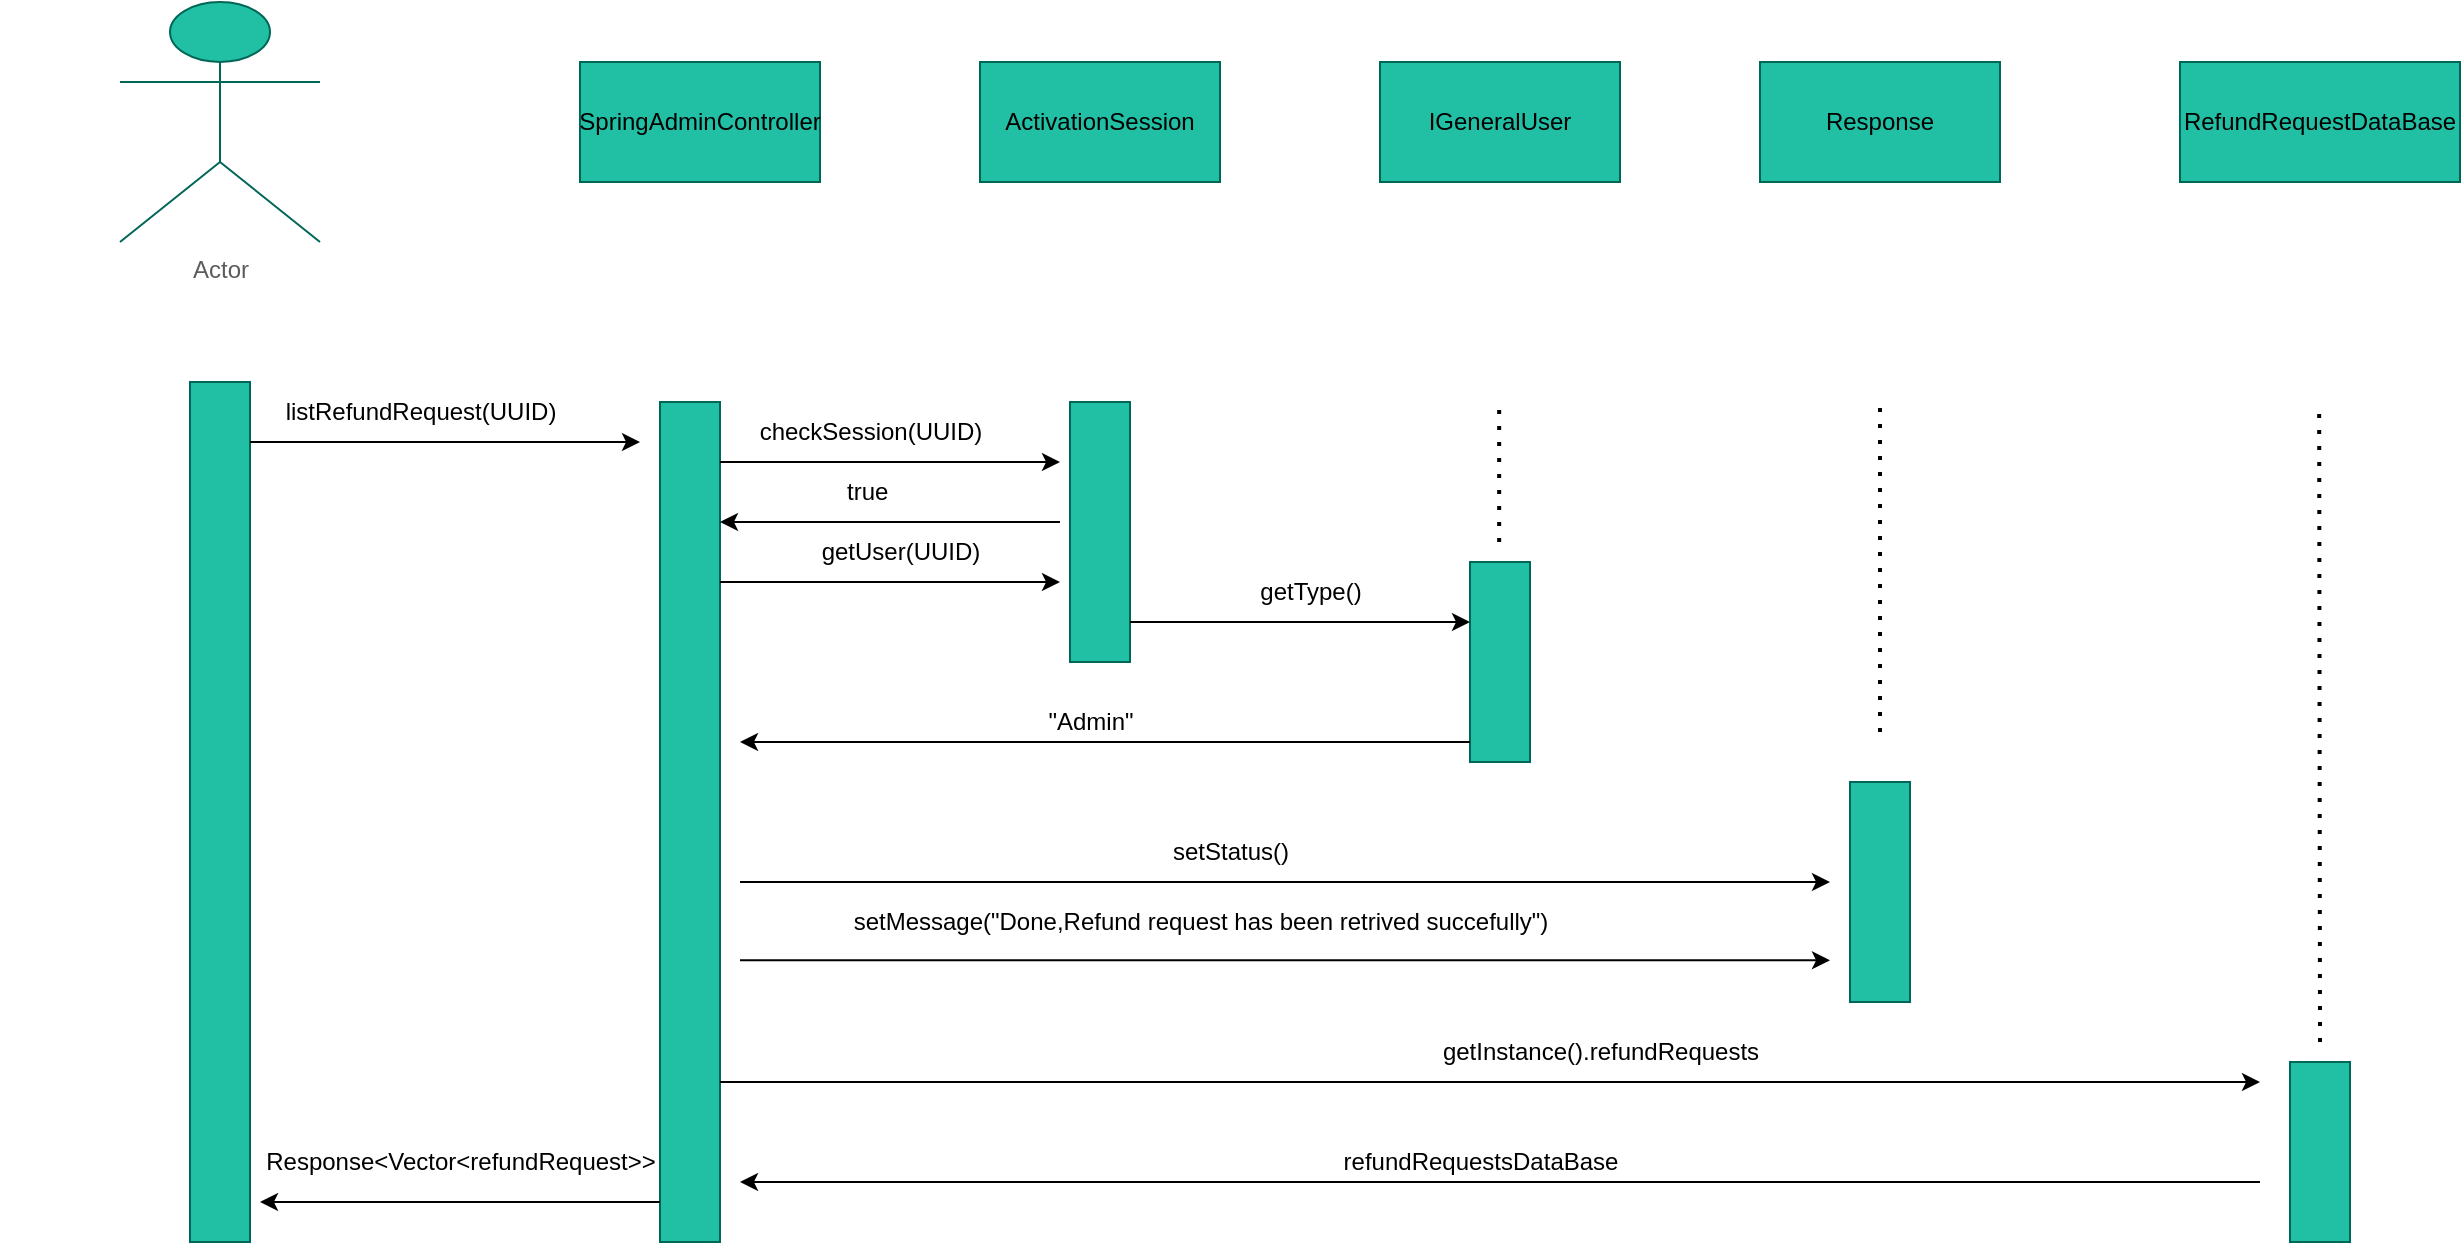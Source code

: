 <mxfile version="20.7.4" type="device"><diagram id="FfQxR0INeQiLCHFRUrtH" name="Page-1"><mxGraphModel dx="1373" dy="716" grid="1" gridSize="10" guides="1" tooltips="1" connect="1" arrows="1" fold="1" page="1" pageScale="1" pageWidth="1920" pageHeight="1200" math="0" shadow="0"><root><mxCell id="0"/><mxCell id="1" parent="0"/><mxCell id="WM7LNKBgAcWTrRx-BZi8-1" value="Actor" style="shape=umlActor;verticalLabelPosition=bottom;verticalAlign=top;html=1;labelBackgroundColor=none;fillColor=#21C0A5;strokeColor=#006658;fontColor=#5C5C5C;rounded=0;" vertex="1" parent="1"><mxGeometry x="80" y="70" width="100" height="120" as="geometry"/></mxCell><mxCell id="WM7LNKBgAcWTrRx-BZi8-2" value="&lt;font color=&quot;#000000&quot;&gt;RefundRequestDataBase&lt;/font&gt;" style="rounded=0;whiteSpace=wrap;html=1;labelBackgroundColor=none;fillColor=#21C0A5;strokeColor=#006658;fontColor=#5C5C5C;" vertex="1" parent="1"><mxGeometry x="1110" y="100" width="140" height="60" as="geometry"/></mxCell><mxCell id="WM7LNKBgAcWTrRx-BZi8-3" value="&lt;font color=&quot;#000000&quot;&gt;ActivationSession&lt;/font&gt;" style="rounded=0;whiteSpace=wrap;html=1;labelBackgroundColor=none;fillColor=#21C0A5;strokeColor=#006658;fontColor=#5C5C5C;" vertex="1" parent="1"><mxGeometry x="510" y="100" width="120" height="60" as="geometry"/></mxCell><mxCell id="WM7LNKBgAcWTrRx-BZi8-11" value="&lt;font color=&quot;#000000&quot;&gt;IGeneralUser&lt;/font&gt;" style="rounded=0;whiteSpace=wrap;html=1;labelBackgroundColor=none;fillColor=#21C0A5;strokeColor=#006658;fontColor=#5C5C5C;" vertex="1" parent="1"><mxGeometry x="710" y="100" width="120" height="60" as="geometry"/></mxCell><mxCell id="WM7LNKBgAcWTrRx-BZi8-12" value="&lt;font color=&quot;#000000&quot;&gt;Response&lt;/font&gt;" style="rounded=0;whiteSpace=wrap;html=1;labelBackgroundColor=none;fillColor=#21C0A5;strokeColor=#006658;fontColor=#5C5C5C;" vertex="1" parent="1"><mxGeometry x="900" y="100" width="120" height="60" as="geometry"/></mxCell><mxCell id="WM7LNKBgAcWTrRx-BZi8-13" value="&lt;font color=&quot;#000000&quot;&gt;SpringAdminController&lt;/font&gt;" style="rounded=0;whiteSpace=wrap;html=1;labelBackgroundColor=none;fillColor=#21C0A5;strokeColor=#006658;fontColor=#5C5C5C;" vertex="1" parent="1"><mxGeometry x="310" y="100" width="120" height="60" as="geometry"/></mxCell><mxCell id="WM7LNKBgAcWTrRx-BZi8-15" value="" style="rounded=0;whiteSpace=wrap;html=1;labelBackgroundColor=none;fillColor=#21C0A5;strokeColor=#006658;fontColor=#5C5C5C;" vertex="1" parent="1"><mxGeometry x="115" y="260" width="30" height="430" as="geometry"/></mxCell><mxCell id="WM7LNKBgAcWTrRx-BZi8-16" value="" style="endArrow=none;dashed=1;html=1;dashPattern=1 3;strokeWidth=2;rounded=0;strokeColor=#006658;fontColor=#5C5C5C;fillColor=#21C0A5;" edge="1" parent="1"><mxGeometry width="50" height="50" relative="1" as="geometry"><mxPoint x="364.58" y="520" as="sourcePoint"/><mxPoint x="364.58" y="380" as="targetPoint"/></mxGeometry></mxCell><mxCell id="WM7LNKBgAcWTrRx-BZi8-18" value="" style="endArrow=classic;html=1;rounded=0;fontColor=#000000;" edge="1" parent="1"><mxGeometry width="50" height="50" relative="1" as="geometry"><mxPoint x="145" y="290" as="sourcePoint"/><mxPoint x="340" y="290" as="targetPoint"/></mxGeometry></mxCell><mxCell id="WM7LNKBgAcWTrRx-BZi8-19" value="" style="rounded=0;whiteSpace=wrap;html=1;labelBackgroundColor=none;fillColor=#21C0A5;strokeColor=#006658;fontColor=#5C5C5C;" vertex="1" parent="1"><mxGeometry x="350" y="270" width="30" height="420" as="geometry"/></mxCell><mxCell id="WM7LNKBgAcWTrRx-BZi8-20" value="listRefundRequest(UUID)" style="text;html=1;align=center;verticalAlign=middle;resizable=0;points=[];autosize=1;strokeColor=none;fillColor=none;fontColor=#000000;" vertex="1" parent="1"><mxGeometry x="150" y="260" width="160" height="30" as="geometry"/></mxCell><mxCell id="WM7LNKBgAcWTrRx-BZi8-21" value="" style="endArrow=classic;html=1;rounded=0;fontColor=#000000;" edge="1" parent="1"><mxGeometry width="50" height="50" relative="1" as="geometry"><mxPoint x="380" y="300.0" as="sourcePoint"/><mxPoint x="550" y="300" as="targetPoint"/></mxGeometry></mxCell><mxCell id="WM7LNKBgAcWTrRx-BZi8-22" value="checkSession(UUID)" style="text;html=1;align=center;verticalAlign=middle;resizable=0;points=[];autosize=1;strokeColor=none;fillColor=none;fontColor=#000000;" vertex="1" parent="1"><mxGeometry x="390" y="270" width="130" height="30" as="geometry"/></mxCell><mxCell id="WM7LNKBgAcWTrRx-BZi8-25" value="" style="rounded=0;whiteSpace=wrap;html=1;labelBackgroundColor=none;fillColor=#21C0A5;strokeColor=#006658;fontColor=#5C5C5C;" vertex="1" parent="1"><mxGeometry x="555" y="270" width="30" height="130" as="geometry"/></mxCell><mxCell id="WM7LNKBgAcWTrRx-BZi8-28" value="" style="endArrow=classic;html=1;rounded=0;fontColor=#000000;" edge="1" parent="1"><mxGeometry width="50" height="50" relative="1" as="geometry"><mxPoint x="550" y="330" as="sourcePoint"/><mxPoint x="380" y="330.0" as="targetPoint"/></mxGeometry></mxCell><mxCell id="WM7LNKBgAcWTrRx-BZi8-29" value="true&amp;nbsp;" style="text;html=1;align=center;verticalAlign=middle;resizable=0;points=[];autosize=1;strokeColor=none;fillColor=none;fontColor=#000000;" vertex="1" parent="1"><mxGeometry x="430" y="300" width="50" height="30" as="geometry"/></mxCell><mxCell id="WM7LNKBgAcWTrRx-BZi8-30" value="" style="endArrow=classic;html=1;rounded=0;fontColor=#000000;" edge="1" parent="1"><mxGeometry width="50" height="50" relative="1" as="geometry"><mxPoint x="380" y="360.0" as="sourcePoint"/><mxPoint x="550" y="360.0" as="targetPoint"/></mxGeometry></mxCell><mxCell id="WM7LNKBgAcWTrRx-BZi8-31" value="getUser(UUID)" style="text;html=1;align=center;verticalAlign=middle;resizable=0;points=[];autosize=1;strokeColor=none;fillColor=none;fontColor=#000000;" vertex="1" parent="1"><mxGeometry x="420" y="330" width="100" height="30" as="geometry"/></mxCell><mxCell id="WM7LNKBgAcWTrRx-BZi8-33" value="" style="rounded=0;whiteSpace=wrap;html=1;labelBackgroundColor=none;fillColor=#21C0A5;strokeColor=#006658;fontColor=#5C5C5C;" vertex="1" parent="1"><mxGeometry x="755" y="350" width="30" height="100" as="geometry"/></mxCell><mxCell id="WM7LNKBgAcWTrRx-BZi8-34" value="" style="endArrow=classic;html=1;rounded=0;fontColor=#000000;" edge="1" parent="1"><mxGeometry width="50" height="50" relative="1" as="geometry"><mxPoint x="585" y="380" as="sourcePoint"/><mxPoint x="755" y="380" as="targetPoint"/></mxGeometry></mxCell><mxCell id="WM7LNKBgAcWTrRx-BZi8-35" value="getType()" style="text;html=1;align=center;verticalAlign=middle;resizable=0;points=[];autosize=1;strokeColor=none;fillColor=none;fontColor=#000000;" vertex="1" parent="1"><mxGeometry x="640" y="350" width="70" height="30" as="geometry"/></mxCell><mxCell id="WM7LNKBgAcWTrRx-BZi8-38" value="" style="endArrow=classic;html=1;rounded=0;fontColor=#000000;" edge="1" parent="1"><mxGeometry width="50" height="50" relative="1" as="geometry"><mxPoint x="755" y="440" as="sourcePoint"/><mxPoint x="390" y="440" as="targetPoint"/></mxGeometry></mxCell><mxCell id="WM7LNKBgAcWTrRx-BZi8-39" value="&quot;Admin&quot;" style="text;html=1;align=center;verticalAlign=middle;resizable=0;points=[];autosize=1;strokeColor=none;fillColor=none;fontColor=#000000;" vertex="1" parent="1"><mxGeometry x="530" y="415" width="70" height="30" as="geometry"/></mxCell><mxCell id="WM7LNKBgAcWTrRx-BZi8-40" value="" style="endArrow=classic;html=1;rounded=0;fontColor=#000000;" edge="1" parent="1"><mxGeometry width="50" height="50" relative="1" as="geometry"><mxPoint x="390" y="510" as="sourcePoint"/><mxPoint x="935" y="510" as="targetPoint"/></mxGeometry></mxCell><mxCell id="WM7LNKBgAcWTrRx-BZi8-41" value="" style="rounded=0;whiteSpace=wrap;html=1;labelBackgroundColor=none;fillColor=#21C0A5;strokeColor=#006658;fontColor=#5C5C5C;" vertex="1" parent="1"><mxGeometry x="945" y="460" width="30" height="110" as="geometry"/></mxCell><mxCell id="WM7LNKBgAcWTrRx-BZi8-42" value="setStatus()" style="text;html=1;align=center;verticalAlign=middle;resizable=0;points=[];autosize=1;strokeColor=none;fillColor=none;fontColor=#000000;" vertex="1" parent="1"><mxGeometry x="595" y="480" width="80" height="30" as="geometry"/></mxCell><mxCell id="WM7LNKBgAcWTrRx-BZi8-43" value="" style="endArrow=classic;html=1;rounded=0;fontColor=#000000;" edge="1" parent="1"><mxGeometry width="50" height="50" relative="1" as="geometry"><mxPoint x="390" y="549.17" as="sourcePoint"/><mxPoint x="935" y="549.17" as="targetPoint"/></mxGeometry></mxCell><mxCell id="WM7LNKBgAcWTrRx-BZi8-44" value="setMessage(&quot;Done,Refund request has been retrived succefully&quot;)" style="text;html=1;align=center;verticalAlign=middle;resizable=0;points=[];autosize=1;strokeColor=none;fillColor=none;fontColor=#000000;" vertex="1" parent="1"><mxGeometry x="435" y="515" width="370" height="30" as="geometry"/></mxCell><mxCell id="WM7LNKBgAcWTrRx-BZi8-45" value="" style="endArrow=none;dashed=1;html=1;dashPattern=1 3;strokeWidth=2;rounded=0;fontColor=#000000;" edge="1" parent="1"><mxGeometry width="50" height="50" relative="1" as="geometry"><mxPoint x="769.58" y="340" as="sourcePoint"/><mxPoint x="769.58" y="270" as="targetPoint"/></mxGeometry></mxCell><mxCell id="WM7LNKBgAcWTrRx-BZi8-46" value="" style="endArrow=none;dashed=1;html=1;dashPattern=1 3;strokeWidth=2;rounded=0;fontColor=#000000;" edge="1" parent="1"><mxGeometry x="-1" y="-191" width="50" height="50" relative="1" as="geometry"><mxPoint x="960.0" y="435" as="sourcePoint"/><mxPoint x="960" y="270" as="targetPoint"/><mxPoint x="-1" y="10" as="offset"/></mxGeometry></mxCell><mxCell id="WM7LNKBgAcWTrRx-BZi8-48" value="" style="endArrow=classic;html=1;rounded=0;fontColor=#000000;" edge="1" parent="1"><mxGeometry width="50" height="50" relative="1" as="geometry"><mxPoint x="380" y="610.0" as="sourcePoint"/><mxPoint x="1150" y="610" as="targetPoint"/></mxGeometry></mxCell><mxCell id="WM7LNKBgAcWTrRx-BZi8-49" value="getInstance().refundRequests" style="text;html=1;align=center;verticalAlign=middle;resizable=0;points=[];autosize=1;strokeColor=none;fillColor=none;fontColor=#000000;" vertex="1" parent="1"><mxGeometry x="730" y="580" width="180" height="30" as="geometry"/></mxCell><mxCell id="WM7LNKBgAcWTrRx-BZi8-50" value="" style="rounded=0;whiteSpace=wrap;html=1;labelBackgroundColor=none;fillColor=#21C0A5;strokeColor=#006658;fontColor=#5C5C5C;" vertex="1" parent="1"><mxGeometry x="1165" y="600" width="30" height="90" as="geometry"/></mxCell><mxCell id="WM7LNKBgAcWTrRx-BZi8-61" value="" style="endArrow=classic;html=1;rounded=0;fontColor=#000000;" edge="1" parent="1"><mxGeometry width="50" height="50" relative="1" as="geometry"><mxPoint x="1150" y="660" as="sourcePoint"/><mxPoint x="390" y="660" as="targetPoint"/></mxGeometry></mxCell><mxCell id="WM7LNKBgAcWTrRx-BZi8-63" value="refundRequestsDataBase" style="text;html=1;align=center;verticalAlign=middle;resizable=0;points=[];autosize=1;strokeColor=none;fillColor=none;fontColor=#000000;" vertex="1" parent="1"><mxGeometry x="680" y="635" width="160" height="30" as="geometry"/></mxCell><mxCell id="WM7LNKBgAcWTrRx-BZi8-64" value="" style="endArrow=none;dashed=1;html=1;dashPattern=1 3;strokeWidth=2;rounded=0;fontColor=#000000;" edge="1" parent="1"><mxGeometry x="-1" y="-191" width="50" height="50" relative="1" as="geometry"><mxPoint x="1180" y="590" as="sourcePoint"/><mxPoint x="1179.58" y="270.0" as="targetPoint"/><mxPoint x="-1" y="10" as="offset"/></mxGeometry></mxCell><mxCell id="WM7LNKBgAcWTrRx-BZi8-65" value="" style="endArrow=classic;html=1;rounded=0;fontColor=#000000;" edge="1" parent="1"><mxGeometry width="50" height="50" relative="1" as="geometry"><mxPoint x="350" y="670" as="sourcePoint"/><mxPoint x="150" y="670" as="targetPoint"/></mxGeometry></mxCell><mxCell id="WM7LNKBgAcWTrRx-BZi8-66" value="&amp;nbsp; &amp;nbsp; &amp;nbsp; &amp;nbsp; &amp;nbsp; &amp;nbsp; &amp;nbsp; &amp;nbsp; &amp;nbsp; &amp;nbsp; &amp;nbsp; &amp;nbsp; &amp;nbsp; &amp;nbsp; &amp;nbsp; &amp;nbsp; &amp;nbsp; &amp;nbsp; Response&amp;lt;Vector&amp;lt;refundRequest&amp;gt;&amp;gt;" style="text;html=1;align=center;verticalAlign=middle;resizable=0;points=[];autosize=1;strokeColor=none;fillColor=none;fontColor=#000000;" vertex="1" parent="1"><mxGeometry x="20" y="635" width="340" height="30" as="geometry"/></mxCell></root></mxGraphModel></diagram></mxfile>